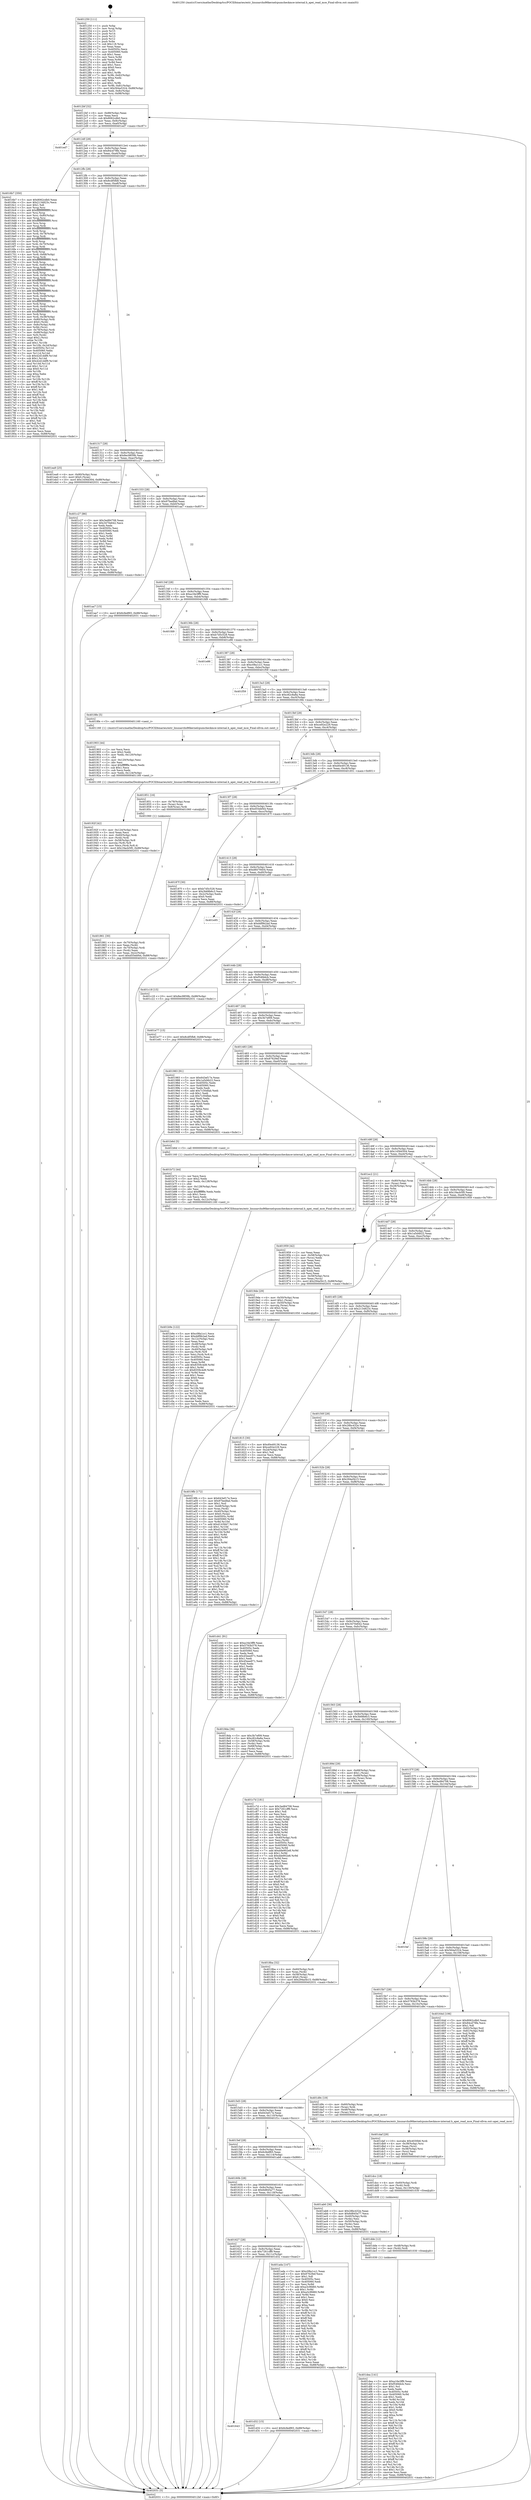 digraph "0x401250" {
  label = "0x401250 (/mnt/c/Users/mathe/Desktop/tcc/POCII/binaries/extr_linuxarchx86kernelcpumcheckmce-internal.h_apei_read_mce_Final-ollvm.out::main(0))"
  labelloc = "t"
  node[shape=record]

  Entry [label="",width=0.3,height=0.3,shape=circle,fillcolor=black,style=filled]
  "0x4012bf" [label="{
     0x4012bf [32]\l
     | [instrs]\l
     &nbsp;&nbsp;0x4012bf \<+6\>: mov -0x88(%rbp),%eax\l
     &nbsp;&nbsp;0x4012c5 \<+2\>: mov %eax,%ecx\l
     &nbsp;&nbsp;0x4012c7 \<+6\>: sub $0x8062cdb0,%ecx\l
     &nbsp;&nbsp;0x4012cd \<+6\>: mov %eax,-0x9c(%rbp)\l
     &nbsp;&nbsp;0x4012d3 \<+6\>: mov %ecx,-0xa0(%rbp)\l
     &nbsp;&nbsp;0x4012d9 \<+6\>: je 0000000000401ed7 \<main+0xc87\>\l
  }"]
  "0x401ed7" [label="{
     0x401ed7\l
  }", style=dashed]
  "0x4012df" [label="{
     0x4012df [28]\l
     | [instrs]\l
     &nbsp;&nbsp;0x4012df \<+5\>: jmp 00000000004012e4 \<main+0x94\>\l
     &nbsp;&nbsp;0x4012e4 \<+6\>: mov -0x9c(%rbp),%eax\l
     &nbsp;&nbsp;0x4012ea \<+5\>: sub $0x84cd79fe,%eax\l
     &nbsp;&nbsp;0x4012ef \<+6\>: mov %eax,-0xa4(%rbp)\l
     &nbsp;&nbsp;0x4012f5 \<+6\>: je 00000000004016b7 \<main+0x467\>\l
  }"]
  Exit [label="",width=0.3,height=0.3,shape=circle,fillcolor=black,style=filled,peripheries=2]
  "0x4016b7" [label="{
     0x4016b7 [350]\l
     | [instrs]\l
     &nbsp;&nbsp;0x4016b7 \<+5\>: mov $0x8062cdb0,%eax\l
     &nbsp;&nbsp;0x4016bc \<+5\>: mov $0x2134823c,%ecx\l
     &nbsp;&nbsp;0x4016c1 \<+2\>: mov $0x1,%dl\l
     &nbsp;&nbsp;0x4016c3 \<+3\>: mov %rsp,%rsi\l
     &nbsp;&nbsp;0x4016c6 \<+4\>: add $0xfffffffffffffff0,%rsi\l
     &nbsp;&nbsp;0x4016ca \<+3\>: mov %rsi,%rsp\l
     &nbsp;&nbsp;0x4016cd \<+4\>: mov %rsi,-0x80(%rbp)\l
     &nbsp;&nbsp;0x4016d1 \<+3\>: mov %rsp,%rsi\l
     &nbsp;&nbsp;0x4016d4 \<+4\>: add $0xfffffffffffffff0,%rsi\l
     &nbsp;&nbsp;0x4016d8 \<+3\>: mov %rsi,%rsp\l
     &nbsp;&nbsp;0x4016db \<+3\>: mov %rsp,%rdi\l
     &nbsp;&nbsp;0x4016de \<+4\>: add $0xfffffffffffffff0,%rdi\l
     &nbsp;&nbsp;0x4016e2 \<+3\>: mov %rdi,%rsp\l
     &nbsp;&nbsp;0x4016e5 \<+4\>: mov %rdi,-0x78(%rbp)\l
     &nbsp;&nbsp;0x4016e9 \<+3\>: mov %rsp,%rdi\l
     &nbsp;&nbsp;0x4016ec \<+4\>: add $0xfffffffffffffff0,%rdi\l
     &nbsp;&nbsp;0x4016f0 \<+3\>: mov %rdi,%rsp\l
     &nbsp;&nbsp;0x4016f3 \<+4\>: mov %rdi,-0x70(%rbp)\l
     &nbsp;&nbsp;0x4016f7 \<+3\>: mov %rsp,%rdi\l
     &nbsp;&nbsp;0x4016fa \<+4\>: add $0xfffffffffffffff0,%rdi\l
     &nbsp;&nbsp;0x4016fe \<+3\>: mov %rdi,%rsp\l
     &nbsp;&nbsp;0x401701 \<+4\>: mov %rdi,-0x68(%rbp)\l
     &nbsp;&nbsp;0x401705 \<+3\>: mov %rsp,%rdi\l
     &nbsp;&nbsp;0x401708 \<+4\>: add $0xfffffffffffffff0,%rdi\l
     &nbsp;&nbsp;0x40170c \<+3\>: mov %rdi,%rsp\l
     &nbsp;&nbsp;0x40170f \<+4\>: mov %rdi,-0x60(%rbp)\l
     &nbsp;&nbsp;0x401713 \<+3\>: mov %rsp,%rdi\l
     &nbsp;&nbsp;0x401716 \<+4\>: add $0xfffffffffffffff0,%rdi\l
     &nbsp;&nbsp;0x40171a \<+3\>: mov %rdi,%rsp\l
     &nbsp;&nbsp;0x40171d \<+4\>: mov %rdi,-0x58(%rbp)\l
     &nbsp;&nbsp;0x401721 \<+3\>: mov %rsp,%rdi\l
     &nbsp;&nbsp;0x401724 \<+4\>: add $0xfffffffffffffff0,%rdi\l
     &nbsp;&nbsp;0x401728 \<+3\>: mov %rdi,%rsp\l
     &nbsp;&nbsp;0x40172b \<+4\>: mov %rdi,-0x50(%rbp)\l
     &nbsp;&nbsp;0x40172f \<+3\>: mov %rsp,%rdi\l
     &nbsp;&nbsp;0x401732 \<+4\>: add $0xfffffffffffffff0,%rdi\l
     &nbsp;&nbsp;0x401736 \<+3\>: mov %rdi,%rsp\l
     &nbsp;&nbsp;0x401739 \<+4\>: mov %rdi,-0x48(%rbp)\l
     &nbsp;&nbsp;0x40173d \<+3\>: mov %rsp,%rdi\l
     &nbsp;&nbsp;0x401740 \<+4\>: add $0xfffffffffffffff0,%rdi\l
     &nbsp;&nbsp;0x401744 \<+3\>: mov %rdi,%rsp\l
     &nbsp;&nbsp;0x401747 \<+4\>: mov %rdi,-0x40(%rbp)\l
     &nbsp;&nbsp;0x40174b \<+3\>: mov %rsp,%rdi\l
     &nbsp;&nbsp;0x40174e \<+4\>: add $0xfffffffffffffff0,%rdi\l
     &nbsp;&nbsp;0x401752 \<+3\>: mov %rdi,%rsp\l
     &nbsp;&nbsp;0x401755 \<+4\>: mov %rdi,-0x38(%rbp)\l
     &nbsp;&nbsp;0x401759 \<+4\>: mov -0x80(%rbp),%rdi\l
     &nbsp;&nbsp;0x40175d \<+6\>: movl $0x0,(%rdi)\l
     &nbsp;&nbsp;0x401763 \<+7\>: mov -0x8c(%rbp),%r8d\l
     &nbsp;&nbsp;0x40176a \<+3\>: mov %r8d,(%rsi)\l
     &nbsp;&nbsp;0x40176d \<+4\>: mov -0x78(%rbp),%rdi\l
     &nbsp;&nbsp;0x401771 \<+7\>: mov -0x98(%rbp),%r9\l
     &nbsp;&nbsp;0x401778 \<+3\>: mov %r9,(%rdi)\l
     &nbsp;&nbsp;0x40177b \<+3\>: cmpl $0x2,(%rsi)\l
     &nbsp;&nbsp;0x40177e \<+4\>: setne %r10b\l
     &nbsp;&nbsp;0x401782 \<+4\>: and $0x1,%r10b\l
     &nbsp;&nbsp;0x401786 \<+4\>: mov %r10b,-0x2d(%rbp)\l
     &nbsp;&nbsp;0x40178a \<+8\>: mov 0x40505c,%r11d\l
     &nbsp;&nbsp;0x401792 \<+7\>: mov 0x405060,%ebx\l
     &nbsp;&nbsp;0x401799 \<+3\>: mov %r11d,%r14d\l
     &nbsp;&nbsp;0x40179c \<+7\>: sub $0x42d1ddf9,%r14d\l
     &nbsp;&nbsp;0x4017a3 \<+4\>: sub $0x1,%r14d\l
     &nbsp;&nbsp;0x4017a7 \<+7\>: add $0x42d1ddf9,%r14d\l
     &nbsp;&nbsp;0x4017ae \<+4\>: imul %r14d,%r11d\l
     &nbsp;&nbsp;0x4017b2 \<+4\>: and $0x1,%r11d\l
     &nbsp;&nbsp;0x4017b6 \<+4\>: cmp $0x0,%r11d\l
     &nbsp;&nbsp;0x4017ba \<+4\>: sete %r10b\l
     &nbsp;&nbsp;0x4017be \<+3\>: cmp $0xa,%ebx\l
     &nbsp;&nbsp;0x4017c1 \<+4\>: setl %r15b\l
     &nbsp;&nbsp;0x4017c5 \<+3\>: mov %r10b,%r12b\l
     &nbsp;&nbsp;0x4017c8 \<+4\>: xor $0xff,%r12b\l
     &nbsp;&nbsp;0x4017cc \<+3\>: mov %r15b,%r13b\l
     &nbsp;&nbsp;0x4017cf \<+4\>: xor $0xff,%r13b\l
     &nbsp;&nbsp;0x4017d3 \<+3\>: xor $0x1,%dl\l
     &nbsp;&nbsp;0x4017d6 \<+3\>: mov %r12b,%sil\l
     &nbsp;&nbsp;0x4017d9 \<+4\>: and $0xff,%sil\l
     &nbsp;&nbsp;0x4017dd \<+3\>: and %dl,%r10b\l
     &nbsp;&nbsp;0x4017e0 \<+3\>: mov %r13b,%dil\l
     &nbsp;&nbsp;0x4017e3 \<+4\>: and $0xff,%dil\l
     &nbsp;&nbsp;0x4017e7 \<+3\>: and %dl,%r15b\l
     &nbsp;&nbsp;0x4017ea \<+3\>: or %r10b,%sil\l
     &nbsp;&nbsp;0x4017ed \<+3\>: or %r15b,%dil\l
     &nbsp;&nbsp;0x4017f0 \<+3\>: xor %dil,%sil\l
     &nbsp;&nbsp;0x4017f3 \<+3\>: or %r13b,%r12b\l
     &nbsp;&nbsp;0x4017f6 \<+4\>: xor $0xff,%r12b\l
     &nbsp;&nbsp;0x4017fa \<+3\>: or $0x1,%dl\l
     &nbsp;&nbsp;0x4017fd \<+3\>: and %dl,%r12b\l
     &nbsp;&nbsp;0x401800 \<+3\>: or %r12b,%sil\l
     &nbsp;&nbsp;0x401803 \<+4\>: test $0x1,%sil\l
     &nbsp;&nbsp;0x401807 \<+3\>: cmovne %ecx,%eax\l
     &nbsp;&nbsp;0x40180a \<+6\>: mov %eax,-0x88(%rbp)\l
     &nbsp;&nbsp;0x401810 \<+5\>: jmp 0000000000402031 \<main+0xde1\>\l
  }"]
  "0x4012fb" [label="{
     0x4012fb [28]\l
     | [instrs]\l
     &nbsp;&nbsp;0x4012fb \<+5\>: jmp 0000000000401300 \<main+0xb0\>\l
     &nbsp;&nbsp;0x401300 \<+6\>: mov -0x9c(%rbp),%eax\l
     &nbsp;&nbsp;0x401306 \<+5\>: sub $0x8cdf5fb8,%eax\l
     &nbsp;&nbsp;0x40130b \<+6\>: mov %eax,-0xa8(%rbp)\l
     &nbsp;&nbsp;0x401311 \<+6\>: je 0000000000401ea9 \<main+0xc59\>\l
  }"]
  "0x401dea" [label="{
     0x401dea [141]\l
     | [instrs]\l
     &nbsp;&nbsp;0x401dea \<+5\>: mov $0xa16e3ff9,%eax\l
     &nbsp;&nbsp;0x401def \<+5\>: mov $0xf54fddcb,%esi\l
     &nbsp;&nbsp;0x401df4 \<+2\>: mov $0x1,%cl\l
     &nbsp;&nbsp;0x401df6 \<+2\>: xor %edx,%edx\l
     &nbsp;&nbsp;0x401df8 \<+8\>: mov 0x40505c,%r8d\l
     &nbsp;&nbsp;0x401e00 \<+8\>: mov 0x405060,%r9d\l
     &nbsp;&nbsp;0x401e08 \<+3\>: sub $0x1,%edx\l
     &nbsp;&nbsp;0x401e0b \<+3\>: mov %r8d,%r10d\l
     &nbsp;&nbsp;0x401e0e \<+3\>: add %edx,%r10d\l
     &nbsp;&nbsp;0x401e11 \<+4\>: imul %r10d,%r8d\l
     &nbsp;&nbsp;0x401e15 \<+4\>: and $0x1,%r8d\l
     &nbsp;&nbsp;0x401e19 \<+4\>: cmp $0x0,%r8d\l
     &nbsp;&nbsp;0x401e1d \<+4\>: sete %r11b\l
     &nbsp;&nbsp;0x401e21 \<+4\>: cmp $0xa,%r9d\l
     &nbsp;&nbsp;0x401e25 \<+3\>: setl %bl\l
     &nbsp;&nbsp;0x401e28 \<+3\>: mov %r11b,%r14b\l
     &nbsp;&nbsp;0x401e2b \<+4\>: xor $0xff,%r14b\l
     &nbsp;&nbsp;0x401e2f \<+3\>: mov %bl,%r15b\l
     &nbsp;&nbsp;0x401e32 \<+4\>: xor $0xff,%r15b\l
     &nbsp;&nbsp;0x401e36 \<+3\>: xor $0x1,%cl\l
     &nbsp;&nbsp;0x401e39 \<+3\>: mov %r14b,%r12b\l
     &nbsp;&nbsp;0x401e3c \<+4\>: and $0xff,%r12b\l
     &nbsp;&nbsp;0x401e40 \<+3\>: and %cl,%r11b\l
     &nbsp;&nbsp;0x401e43 \<+3\>: mov %r15b,%r13b\l
     &nbsp;&nbsp;0x401e46 \<+4\>: and $0xff,%r13b\l
     &nbsp;&nbsp;0x401e4a \<+2\>: and %cl,%bl\l
     &nbsp;&nbsp;0x401e4c \<+3\>: or %r11b,%r12b\l
     &nbsp;&nbsp;0x401e4f \<+3\>: or %bl,%r13b\l
     &nbsp;&nbsp;0x401e52 \<+3\>: xor %r13b,%r12b\l
     &nbsp;&nbsp;0x401e55 \<+3\>: or %r15b,%r14b\l
     &nbsp;&nbsp;0x401e58 \<+4\>: xor $0xff,%r14b\l
     &nbsp;&nbsp;0x401e5c \<+3\>: or $0x1,%cl\l
     &nbsp;&nbsp;0x401e5f \<+3\>: and %cl,%r14b\l
     &nbsp;&nbsp;0x401e62 \<+3\>: or %r14b,%r12b\l
     &nbsp;&nbsp;0x401e65 \<+4\>: test $0x1,%r12b\l
     &nbsp;&nbsp;0x401e69 \<+3\>: cmovne %esi,%eax\l
     &nbsp;&nbsp;0x401e6c \<+6\>: mov %eax,-0x88(%rbp)\l
     &nbsp;&nbsp;0x401e72 \<+5\>: jmp 0000000000402031 \<main+0xde1\>\l
  }"]
  "0x401ea9" [label="{
     0x401ea9 [25]\l
     | [instrs]\l
     &nbsp;&nbsp;0x401ea9 \<+4\>: mov -0x80(%rbp),%rax\l
     &nbsp;&nbsp;0x401ead \<+6\>: movl $0x0,(%rax)\l
     &nbsp;&nbsp;0x401eb3 \<+10\>: movl $0x1456d304,-0x88(%rbp)\l
     &nbsp;&nbsp;0x401ebd \<+5\>: jmp 0000000000402031 \<main+0xde1\>\l
  }"]
  "0x401317" [label="{
     0x401317 [28]\l
     | [instrs]\l
     &nbsp;&nbsp;0x401317 \<+5\>: jmp 000000000040131c \<main+0xcc\>\l
     &nbsp;&nbsp;0x40131c \<+6\>: mov -0x9c(%rbp),%eax\l
     &nbsp;&nbsp;0x401322 \<+5\>: sub $0x8ec9859b,%eax\l
     &nbsp;&nbsp;0x401327 \<+6\>: mov %eax,-0xac(%rbp)\l
     &nbsp;&nbsp;0x40132d \<+6\>: je 0000000000401c27 \<main+0x9d7\>\l
  }"]
  "0x401dde" [label="{
     0x401dde [12]\l
     | [instrs]\l
     &nbsp;&nbsp;0x401dde \<+4\>: mov -0x48(%rbp),%rdi\l
     &nbsp;&nbsp;0x401de2 \<+3\>: mov (%rdi),%rdi\l
     &nbsp;&nbsp;0x401de5 \<+5\>: call 0000000000401030 \<free@plt\>\l
     | [calls]\l
     &nbsp;&nbsp;0x401030 \{1\} (unknown)\l
  }"]
  "0x401c27" [label="{
     0x401c27 [86]\l
     | [instrs]\l
     &nbsp;&nbsp;0x401c27 \<+5\>: mov $0x3ed84708,%eax\l
     &nbsp;&nbsp;0x401c2c \<+5\>: mov $0x3470e642,%ecx\l
     &nbsp;&nbsp;0x401c31 \<+2\>: xor %edx,%edx\l
     &nbsp;&nbsp;0x401c33 \<+7\>: mov 0x40505c,%esi\l
     &nbsp;&nbsp;0x401c3a \<+7\>: mov 0x405060,%edi\l
     &nbsp;&nbsp;0x401c41 \<+3\>: sub $0x1,%edx\l
     &nbsp;&nbsp;0x401c44 \<+3\>: mov %esi,%r8d\l
     &nbsp;&nbsp;0x401c47 \<+3\>: add %edx,%r8d\l
     &nbsp;&nbsp;0x401c4a \<+4\>: imul %r8d,%esi\l
     &nbsp;&nbsp;0x401c4e \<+3\>: and $0x1,%esi\l
     &nbsp;&nbsp;0x401c51 \<+3\>: cmp $0x0,%esi\l
     &nbsp;&nbsp;0x401c54 \<+4\>: sete %r9b\l
     &nbsp;&nbsp;0x401c58 \<+3\>: cmp $0xa,%edi\l
     &nbsp;&nbsp;0x401c5b \<+4\>: setl %r10b\l
     &nbsp;&nbsp;0x401c5f \<+3\>: mov %r9b,%r11b\l
     &nbsp;&nbsp;0x401c62 \<+3\>: and %r10b,%r11b\l
     &nbsp;&nbsp;0x401c65 \<+3\>: xor %r10b,%r9b\l
     &nbsp;&nbsp;0x401c68 \<+3\>: or %r9b,%r11b\l
     &nbsp;&nbsp;0x401c6b \<+4\>: test $0x1,%r11b\l
     &nbsp;&nbsp;0x401c6f \<+3\>: cmovne %ecx,%eax\l
     &nbsp;&nbsp;0x401c72 \<+6\>: mov %eax,-0x88(%rbp)\l
     &nbsp;&nbsp;0x401c78 \<+5\>: jmp 0000000000402031 \<main+0xde1\>\l
  }"]
  "0x401333" [label="{
     0x401333 [28]\l
     | [instrs]\l
     &nbsp;&nbsp;0x401333 \<+5\>: jmp 0000000000401338 \<main+0xe8\>\l
     &nbsp;&nbsp;0x401338 \<+6\>: mov -0x9c(%rbp),%eax\l
     &nbsp;&nbsp;0x40133e \<+5\>: sub $0x97bedfad,%eax\l
     &nbsp;&nbsp;0x401343 \<+6\>: mov %eax,-0xb0(%rbp)\l
     &nbsp;&nbsp;0x401349 \<+6\>: je 0000000000401aa7 \<main+0x857\>\l
  }"]
  "0x401dcc" [label="{
     0x401dcc [18]\l
     | [instrs]\l
     &nbsp;&nbsp;0x401dcc \<+4\>: mov -0x60(%rbp),%rdi\l
     &nbsp;&nbsp;0x401dd0 \<+3\>: mov (%rdi),%rdi\l
     &nbsp;&nbsp;0x401dd3 \<+6\>: mov %eax,-0x130(%rbp)\l
     &nbsp;&nbsp;0x401dd9 \<+5\>: call 0000000000401030 \<free@plt\>\l
     | [calls]\l
     &nbsp;&nbsp;0x401030 \{1\} (unknown)\l
  }"]
  "0x401aa7" [label="{
     0x401aa7 [15]\l
     | [instrs]\l
     &nbsp;&nbsp;0x401aa7 \<+10\>: movl $0x6cfedf65,-0x88(%rbp)\l
     &nbsp;&nbsp;0x401ab1 \<+5\>: jmp 0000000000402031 \<main+0xde1\>\l
  }"]
  "0x40134f" [label="{
     0x40134f [28]\l
     | [instrs]\l
     &nbsp;&nbsp;0x40134f \<+5\>: jmp 0000000000401354 \<main+0x104\>\l
     &nbsp;&nbsp;0x401354 \<+6\>: mov -0x9c(%rbp),%eax\l
     &nbsp;&nbsp;0x40135a \<+5\>: sub $0xa16e3ff9,%eax\l
     &nbsp;&nbsp;0x40135f \<+6\>: mov %eax,-0xb4(%rbp)\l
     &nbsp;&nbsp;0x401365 \<+6\>: je 0000000000401fd9 \<main+0xd89\>\l
  }"]
  "0x401daf" [label="{
     0x401daf [29]\l
     | [instrs]\l
     &nbsp;&nbsp;0x401daf \<+10\>: movabs $0x4030b6,%rdi\l
     &nbsp;&nbsp;0x401db9 \<+4\>: mov -0x38(%rbp),%rsi\l
     &nbsp;&nbsp;0x401dbd \<+2\>: mov %eax,(%rsi)\l
     &nbsp;&nbsp;0x401dbf \<+4\>: mov -0x38(%rbp),%rsi\l
     &nbsp;&nbsp;0x401dc3 \<+2\>: mov (%rsi),%esi\l
     &nbsp;&nbsp;0x401dc5 \<+2\>: mov $0x0,%al\l
     &nbsp;&nbsp;0x401dc7 \<+5\>: call 0000000000401040 \<printf@plt\>\l
     | [calls]\l
     &nbsp;&nbsp;0x401040 \{1\} (unknown)\l
  }"]
  "0x401fd9" [label="{
     0x401fd9\l
  }", style=dashed]
  "0x40136b" [label="{
     0x40136b [28]\l
     | [instrs]\l
     &nbsp;&nbsp;0x40136b \<+5\>: jmp 0000000000401370 \<main+0x120\>\l
     &nbsp;&nbsp;0x401370 \<+6\>: mov -0x9c(%rbp),%eax\l
     &nbsp;&nbsp;0x401376 \<+5\>: sub $0xb7d5c528,%eax\l
     &nbsp;&nbsp;0x40137b \<+6\>: mov %eax,-0xb8(%rbp)\l
     &nbsp;&nbsp;0x401381 \<+6\>: je 0000000000401e86 \<main+0xc36\>\l
  }"]
  "0x401643" [label="{
     0x401643\l
  }", style=dashed]
  "0x401e86" [label="{
     0x401e86\l
  }", style=dashed]
  "0x401387" [label="{
     0x401387 [28]\l
     | [instrs]\l
     &nbsp;&nbsp;0x401387 \<+5\>: jmp 000000000040138c \<main+0x13c\>\l
     &nbsp;&nbsp;0x40138c \<+6\>: mov -0x9c(%rbp),%eax\l
     &nbsp;&nbsp;0x401392 \<+5\>: sub $0xc08a1cc1,%eax\l
     &nbsp;&nbsp;0x401397 \<+6\>: mov %eax,-0xbc(%rbp)\l
     &nbsp;&nbsp;0x40139d \<+6\>: je 0000000000401f59 \<main+0xd09\>\l
  }"]
  "0x401d32" [label="{
     0x401d32 [15]\l
     | [instrs]\l
     &nbsp;&nbsp;0x401d32 \<+10\>: movl $0x6cfedf65,-0x88(%rbp)\l
     &nbsp;&nbsp;0x401d3c \<+5\>: jmp 0000000000402031 \<main+0xde1\>\l
  }"]
  "0x401f59" [label="{
     0x401f59\l
  }", style=dashed]
  "0x4013a3" [label="{
     0x4013a3 [28]\l
     | [instrs]\l
     &nbsp;&nbsp;0x4013a3 \<+5\>: jmp 00000000004013a8 \<main+0x158\>\l
     &nbsp;&nbsp;0x4013a8 \<+6\>: mov -0x9c(%rbp),%eax\l
     &nbsp;&nbsp;0x4013ae \<+5\>: sub $0xc82c8a8a,%eax\l
     &nbsp;&nbsp;0x4013b3 \<+6\>: mov %eax,-0xc0(%rbp)\l
     &nbsp;&nbsp;0x4013b9 \<+6\>: je 00000000004018fe \<main+0x6ae\>\l
  }"]
  "0x401b9e" [label="{
     0x401b9e [122]\l
     | [instrs]\l
     &nbsp;&nbsp;0x401b9e \<+5\>: mov $0xc08a1cc1,%ecx\l
     &nbsp;&nbsp;0x401ba3 \<+5\>: mov $0xddf9b2ad,%edx\l
     &nbsp;&nbsp;0x401ba8 \<+6\>: mov -0x12c(%rbp),%esi\l
     &nbsp;&nbsp;0x401bae \<+3\>: imul %eax,%esi\l
     &nbsp;&nbsp;0x401bb1 \<+4\>: mov -0x48(%rbp),%rdi\l
     &nbsp;&nbsp;0x401bb5 \<+3\>: mov (%rdi),%rdi\l
     &nbsp;&nbsp;0x401bb8 \<+4\>: mov -0x40(%rbp),%r8\l
     &nbsp;&nbsp;0x401bbc \<+3\>: movslq (%r8),%r8\l
     &nbsp;&nbsp;0x401bbf \<+4\>: mov %esi,(%rdi,%r8,4)\l
     &nbsp;&nbsp;0x401bc3 \<+7\>: mov 0x40505c,%eax\l
     &nbsp;&nbsp;0x401bca \<+7\>: mov 0x405060,%esi\l
     &nbsp;&nbsp;0x401bd1 \<+3\>: mov %eax,%r9d\l
     &nbsp;&nbsp;0x401bd4 \<+7\>: add $0x8359c4d9,%r9d\l
     &nbsp;&nbsp;0x401bdb \<+4\>: sub $0x1,%r9d\l
     &nbsp;&nbsp;0x401bdf \<+7\>: sub $0x8359c4d9,%r9d\l
     &nbsp;&nbsp;0x401be6 \<+4\>: imul %r9d,%eax\l
     &nbsp;&nbsp;0x401bea \<+3\>: and $0x1,%eax\l
     &nbsp;&nbsp;0x401bed \<+3\>: cmp $0x0,%eax\l
     &nbsp;&nbsp;0x401bf0 \<+4\>: sete %r10b\l
     &nbsp;&nbsp;0x401bf4 \<+3\>: cmp $0xa,%esi\l
     &nbsp;&nbsp;0x401bf7 \<+4\>: setl %r11b\l
     &nbsp;&nbsp;0x401bfb \<+3\>: mov %r10b,%bl\l
     &nbsp;&nbsp;0x401bfe \<+3\>: and %r11b,%bl\l
     &nbsp;&nbsp;0x401c01 \<+3\>: xor %r11b,%r10b\l
     &nbsp;&nbsp;0x401c04 \<+3\>: or %r10b,%bl\l
     &nbsp;&nbsp;0x401c07 \<+3\>: test $0x1,%bl\l
     &nbsp;&nbsp;0x401c0a \<+3\>: cmovne %edx,%ecx\l
     &nbsp;&nbsp;0x401c0d \<+6\>: mov %ecx,-0x88(%rbp)\l
     &nbsp;&nbsp;0x401c13 \<+5\>: jmp 0000000000402031 \<main+0xde1\>\l
  }"]
  "0x4018fe" [label="{
     0x4018fe [5]\l
     | [instrs]\l
     &nbsp;&nbsp;0x4018fe \<+5\>: call 0000000000401160 \<next_i\>\l
     | [calls]\l
     &nbsp;&nbsp;0x401160 \{1\} (/mnt/c/Users/mathe/Desktop/tcc/POCII/binaries/extr_linuxarchx86kernelcpumcheckmce-internal.h_apei_read_mce_Final-ollvm.out::next_i)\l
  }"]
  "0x4013bf" [label="{
     0x4013bf [28]\l
     | [instrs]\l
     &nbsp;&nbsp;0x4013bf \<+5\>: jmp 00000000004013c4 \<main+0x174\>\l
     &nbsp;&nbsp;0x4013c4 \<+6\>: mov -0x9c(%rbp),%eax\l
     &nbsp;&nbsp;0x4013ca \<+5\>: sub $0xce92e229,%eax\l
     &nbsp;&nbsp;0x4013cf \<+6\>: mov %eax,-0xc4(%rbp)\l
     &nbsp;&nbsp;0x4013d5 \<+6\>: je 0000000000401833 \<main+0x5e3\>\l
  }"]
  "0x401b72" [label="{
     0x401b72 [44]\l
     | [instrs]\l
     &nbsp;&nbsp;0x401b72 \<+2\>: xor %ecx,%ecx\l
     &nbsp;&nbsp;0x401b74 \<+5\>: mov $0x2,%edx\l
     &nbsp;&nbsp;0x401b79 \<+6\>: mov %edx,-0x128(%rbp)\l
     &nbsp;&nbsp;0x401b7f \<+1\>: cltd\l
     &nbsp;&nbsp;0x401b80 \<+6\>: mov -0x128(%rbp),%esi\l
     &nbsp;&nbsp;0x401b86 \<+2\>: idiv %esi\l
     &nbsp;&nbsp;0x401b88 \<+6\>: imul $0xfffffffe,%edx,%edx\l
     &nbsp;&nbsp;0x401b8e \<+3\>: sub $0x1,%ecx\l
     &nbsp;&nbsp;0x401b91 \<+2\>: sub %ecx,%edx\l
     &nbsp;&nbsp;0x401b93 \<+6\>: mov %edx,-0x12c(%rbp)\l
     &nbsp;&nbsp;0x401b99 \<+5\>: call 0000000000401160 \<next_i\>\l
     | [calls]\l
     &nbsp;&nbsp;0x401160 \{1\} (/mnt/c/Users/mathe/Desktop/tcc/POCII/binaries/extr_linuxarchx86kernelcpumcheckmce-internal.h_apei_read_mce_Final-ollvm.out::next_i)\l
  }"]
  "0x401833" [label="{
     0x401833\l
  }", style=dashed]
  "0x4013db" [label="{
     0x4013db [28]\l
     | [instrs]\l
     &nbsp;&nbsp;0x4013db \<+5\>: jmp 00000000004013e0 \<main+0x190\>\l
     &nbsp;&nbsp;0x4013e0 \<+6\>: mov -0x9c(%rbp),%eax\l
     &nbsp;&nbsp;0x4013e6 \<+5\>: sub $0xd0e49136,%eax\l
     &nbsp;&nbsp;0x4013eb \<+6\>: mov %eax,-0xc8(%rbp)\l
     &nbsp;&nbsp;0x4013f1 \<+6\>: je 0000000000401851 \<main+0x601\>\l
  }"]
  "0x401627" [label="{
     0x401627 [28]\l
     | [instrs]\l
     &nbsp;&nbsp;0x401627 \<+5\>: jmp 000000000040162c \<main+0x3dc\>\l
     &nbsp;&nbsp;0x40162c \<+6\>: mov -0x9c(%rbp),%eax\l
     &nbsp;&nbsp;0x401632 \<+5\>: sub $0x7261cff9,%eax\l
     &nbsp;&nbsp;0x401637 \<+6\>: mov %eax,-0x11c(%rbp)\l
     &nbsp;&nbsp;0x40163d \<+6\>: je 0000000000401d32 \<main+0xae2\>\l
  }"]
  "0x401851" [label="{
     0x401851 [16]\l
     | [instrs]\l
     &nbsp;&nbsp;0x401851 \<+4\>: mov -0x78(%rbp),%rax\l
     &nbsp;&nbsp;0x401855 \<+3\>: mov (%rax),%rax\l
     &nbsp;&nbsp;0x401858 \<+4\>: mov 0x8(%rax),%rdi\l
     &nbsp;&nbsp;0x40185c \<+5\>: call 0000000000401060 \<atoi@plt\>\l
     | [calls]\l
     &nbsp;&nbsp;0x401060 \{1\} (unknown)\l
  }"]
  "0x4013f7" [label="{
     0x4013f7 [28]\l
     | [instrs]\l
     &nbsp;&nbsp;0x4013f7 \<+5\>: jmp 00000000004013fc \<main+0x1ac\>\l
     &nbsp;&nbsp;0x4013fc \<+6\>: mov -0x9c(%rbp),%eax\l
     &nbsp;&nbsp;0x401402 \<+5\>: sub $0xd55ebf44,%eax\l
     &nbsp;&nbsp;0x401407 \<+6\>: mov %eax,-0xcc(%rbp)\l
     &nbsp;&nbsp;0x40140d \<+6\>: je 000000000040187f \<main+0x62f\>\l
  }"]
  "0x401ada" [label="{
     0x401ada [147]\l
     | [instrs]\l
     &nbsp;&nbsp;0x401ada \<+5\>: mov $0xc08a1cc1,%eax\l
     &nbsp;&nbsp;0x401adf \<+5\>: mov $0x87629ef,%ecx\l
     &nbsp;&nbsp;0x401ae4 \<+2\>: mov $0x1,%dl\l
     &nbsp;&nbsp;0x401ae6 \<+7\>: mov 0x40505c,%esi\l
     &nbsp;&nbsp;0x401aed \<+7\>: mov 0x405060,%edi\l
     &nbsp;&nbsp;0x401af4 \<+3\>: mov %esi,%r8d\l
     &nbsp;&nbsp;0x401af7 \<+7\>: add $0xa3c9fd60,%r8d\l
     &nbsp;&nbsp;0x401afe \<+4\>: sub $0x1,%r8d\l
     &nbsp;&nbsp;0x401b02 \<+7\>: sub $0xa3c9fd60,%r8d\l
     &nbsp;&nbsp;0x401b09 \<+4\>: imul %r8d,%esi\l
     &nbsp;&nbsp;0x401b0d \<+3\>: and $0x1,%esi\l
     &nbsp;&nbsp;0x401b10 \<+3\>: cmp $0x0,%esi\l
     &nbsp;&nbsp;0x401b13 \<+4\>: sete %r9b\l
     &nbsp;&nbsp;0x401b17 \<+3\>: cmp $0xa,%edi\l
     &nbsp;&nbsp;0x401b1a \<+4\>: setl %r10b\l
     &nbsp;&nbsp;0x401b1e \<+3\>: mov %r9b,%r11b\l
     &nbsp;&nbsp;0x401b21 \<+4\>: xor $0xff,%r11b\l
     &nbsp;&nbsp;0x401b25 \<+3\>: mov %r10b,%bl\l
     &nbsp;&nbsp;0x401b28 \<+3\>: xor $0xff,%bl\l
     &nbsp;&nbsp;0x401b2b \<+3\>: xor $0x0,%dl\l
     &nbsp;&nbsp;0x401b2e \<+3\>: mov %r11b,%r14b\l
     &nbsp;&nbsp;0x401b31 \<+4\>: and $0x0,%r14b\l
     &nbsp;&nbsp;0x401b35 \<+3\>: and %dl,%r9b\l
     &nbsp;&nbsp;0x401b38 \<+3\>: mov %bl,%r15b\l
     &nbsp;&nbsp;0x401b3b \<+4\>: and $0x0,%r15b\l
     &nbsp;&nbsp;0x401b3f \<+3\>: and %dl,%r10b\l
     &nbsp;&nbsp;0x401b42 \<+3\>: or %r9b,%r14b\l
     &nbsp;&nbsp;0x401b45 \<+3\>: or %r10b,%r15b\l
     &nbsp;&nbsp;0x401b48 \<+3\>: xor %r15b,%r14b\l
     &nbsp;&nbsp;0x401b4b \<+3\>: or %bl,%r11b\l
     &nbsp;&nbsp;0x401b4e \<+4\>: xor $0xff,%r11b\l
     &nbsp;&nbsp;0x401b52 \<+3\>: or $0x0,%dl\l
     &nbsp;&nbsp;0x401b55 \<+3\>: and %dl,%r11b\l
     &nbsp;&nbsp;0x401b58 \<+3\>: or %r11b,%r14b\l
     &nbsp;&nbsp;0x401b5b \<+4\>: test $0x1,%r14b\l
     &nbsp;&nbsp;0x401b5f \<+3\>: cmovne %ecx,%eax\l
     &nbsp;&nbsp;0x401b62 \<+6\>: mov %eax,-0x88(%rbp)\l
     &nbsp;&nbsp;0x401b68 \<+5\>: jmp 0000000000402031 \<main+0xde1\>\l
  }"]
  "0x40187f" [label="{
     0x40187f [30]\l
     | [instrs]\l
     &nbsp;&nbsp;0x40187f \<+5\>: mov $0xb7d5c528,%eax\l
     &nbsp;&nbsp;0x401884 \<+5\>: mov $0x3b68b6c3,%ecx\l
     &nbsp;&nbsp;0x401889 \<+3\>: mov -0x2c(%rbp),%edx\l
     &nbsp;&nbsp;0x40188c \<+3\>: cmp $0x0,%edx\l
     &nbsp;&nbsp;0x40188f \<+3\>: cmove %ecx,%eax\l
     &nbsp;&nbsp;0x401892 \<+6\>: mov %eax,-0x88(%rbp)\l
     &nbsp;&nbsp;0x401898 \<+5\>: jmp 0000000000402031 \<main+0xde1\>\l
  }"]
  "0x401413" [label="{
     0x401413 [28]\l
     | [instrs]\l
     &nbsp;&nbsp;0x401413 \<+5\>: jmp 0000000000401418 \<main+0x1c8\>\l
     &nbsp;&nbsp;0x401418 \<+6\>: mov -0x9c(%rbp),%eax\l
     &nbsp;&nbsp;0x40141e \<+5\>: sub $0xd8479404,%eax\l
     &nbsp;&nbsp;0x401423 \<+6\>: mov %eax,-0xd0(%rbp)\l
     &nbsp;&nbsp;0x401429 \<+6\>: je 0000000000401e95 \<main+0xc45\>\l
  }"]
  "0x40160b" [label="{
     0x40160b [28]\l
     | [instrs]\l
     &nbsp;&nbsp;0x40160b \<+5\>: jmp 0000000000401610 \<main+0x3c0\>\l
     &nbsp;&nbsp;0x401610 \<+6\>: mov -0x9c(%rbp),%eax\l
     &nbsp;&nbsp;0x401616 \<+5\>: sub $0x6d845a77,%eax\l
     &nbsp;&nbsp;0x40161b \<+6\>: mov %eax,-0x118(%rbp)\l
     &nbsp;&nbsp;0x401621 \<+6\>: je 0000000000401ada \<main+0x88a\>\l
  }"]
  "0x401e95" [label="{
     0x401e95\l
  }", style=dashed]
  "0x40142f" [label="{
     0x40142f [28]\l
     | [instrs]\l
     &nbsp;&nbsp;0x40142f \<+5\>: jmp 0000000000401434 \<main+0x1e4\>\l
     &nbsp;&nbsp;0x401434 \<+6\>: mov -0x9c(%rbp),%eax\l
     &nbsp;&nbsp;0x40143a \<+5\>: sub $0xddf9b2ad,%eax\l
     &nbsp;&nbsp;0x40143f \<+6\>: mov %eax,-0xd4(%rbp)\l
     &nbsp;&nbsp;0x401445 \<+6\>: je 0000000000401c18 \<main+0x9c8\>\l
  }"]
  "0x401ab6" [label="{
     0x401ab6 [36]\l
     | [instrs]\l
     &nbsp;&nbsp;0x401ab6 \<+5\>: mov $0x28bc432e,%eax\l
     &nbsp;&nbsp;0x401abb \<+5\>: mov $0x6d845a77,%ecx\l
     &nbsp;&nbsp;0x401ac0 \<+4\>: mov -0x40(%rbp),%rdx\l
     &nbsp;&nbsp;0x401ac4 \<+2\>: mov (%rdx),%esi\l
     &nbsp;&nbsp;0x401ac6 \<+4\>: mov -0x50(%rbp),%rdx\l
     &nbsp;&nbsp;0x401aca \<+2\>: cmp (%rdx),%esi\l
     &nbsp;&nbsp;0x401acc \<+3\>: cmovl %ecx,%eax\l
     &nbsp;&nbsp;0x401acf \<+6\>: mov %eax,-0x88(%rbp)\l
     &nbsp;&nbsp;0x401ad5 \<+5\>: jmp 0000000000402031 \<main+0xde1\>\l
  }"]
  "0x401c18" [label="{
     0x401c18 [15]\l
     | [instrs]\l
     &nbsp;&nbsp;0x401c18 \<+10\>: movl $0x8ec9859b,-0x88(%rbp)\l
     &nbsp;&nbsp;0x401c22 \<+5\>: jmp 0000000000402031 \<main+0xde1\>\l
  }"]
  "0x40144b" [label="{
     0x40144b [28]\l
     | [instrs]\l
     &nbsp;&nbsp;0x40144b \<+5\>: jmp 0000000000401450 \<main+0x200\>\l
     &nbsp;&nbsp;0x401450 \<+6\>: mov -0x9c(%rbp),%eax\l
     &nbsp;&nbsp;0x401456 \<+5\>: sub $0xf54fddcb,%eax\l
     &nbsp;&nbsp;0x40145b \<+6\>: mov %eax,-0xd8(%rbp)\l
     &nbsp;&nbsp;0x401461 \<+6\>: je 0000000000401e77 \<main+0xc27\>\l
  }"]
  "0x4015ef" [label="{
     0x4015ef [28]\l
     | [instrs]\l
     &nbsp;&nbsp;0x4015ef \<+5\>: jmp 00000000004015f4 \<main+0x3a4\>\l
     &nbsp;&nbsp;0x4015f4 \<+6\>: mov -0x9c(%rbp),%eax\l
     &nbsp;&nbsp;0x4015fa \<+5\>: sub $0x6cfedf65,%eax\l
     &nbsp;&nbsp;0x4015ff \<+6\>: mov %eax,-0x114(%rbp)\l
     &nbsp;&nbsp;0x401605 \<+6\>: je 0000000000401ab6 \<main+0x866\>\l
  }"]
  "0x401e77" [label="{
     0x401e77 [15]\l
     | [instrs]\l
     &nbsp;&nbsp;0x401e77 \<+10\>: movl $0x8cdf5fb8,-0x88(%rbp)\l
     &nbsp;&nbsp;0x401e81 \<+5\>: jmp 0000000000402031 \<main+0xde1\>\l
  }"]
  "0x401467" [label="{
     0x401467 [28]\l
     | [instrs]\l
     &nbsp;&nbsp;0x401467 \<+5\>: jmp 000000000040146c \<main+0x21c\>\l
     &nbsp;&nbsp;0x40146c \<+6\>: mov -0x9c(%rbp),%eax\l
     &nbsp;&nbsp;0x401472 \<+5\>: sub $0x3b7ef09,%eax\l
     &nbsp;&nbsp;0x401477 \<+6\>: mov %eax,-0xdc(%rbp)\l
     &nbsp;&nbsp;0x40147d \<+6\>: je 0000000000401983 \<main+0x733\>\l
  }"]
  "0x401f1c" [label="{
     0x401f1c\l
  }", style=dashed]
  "0x401983" [label="{
     0x401983 [91]\l
     | [instrs]\l
     &nbsp;&nbsp;0x401983 \<+5\>: mov $0x643ef17e,%eax\l
     &nbsp;&nbsp;0x401988 \<+5\>: mov $0x1a5d4b22,%ecx\l
     &nbsp;&nbsp;0x40198d \<+7\>: mov 0x40505c,%edx\l
     &nbsp;&nbsp;0x401994 \<+7\>: mov 0x405060,%esi\l
     &nbsp;&nbsp;0x40199b \<+2\>: mov %edx,%edi\l
     &nbsp;&nbsp;0x40199d \<+6\>: add $0x7c30dfab,%edi\l
     &nbsp;&nbsp;0x4019a3 \<+3\>: sub $0x1,%edi\l
     &nbsp;&nbsp;0x4019a6 \<+6\>: sub $0x7c30dfab,%edi\l
     &nbsp;&nbsp;0x4019ac \<+3\>: imul %edi,%edx\l
     &nbsp;&nbsp;0x4019af \<+3\>: and $0x1,%edx\l
     &nbsp;&nbsp;0x4019b2 \<+3\>: cmp $0x0,%edx\l
     &nbsp;&nbsp;0x4019b5 \<+4\>: sete %r8b\l
     &nbsp;&nbsp;0x4019b9 \<+3\>: cmp $0xa,%esi\l
     &nbsp;&nbsp;0x4019bc \<+4\>: setl %r9b\l
     &nbsp;&nbsp;0x4019c0 \<+3\>: mov %r8b,%r10b\l
     &nbsp;&nbsp;0x4019c3 \<+3\>: and %r9b,%r10b\l
     &nbsp;&nbsp;0x4019c6 \<+3\>: xor %r9b,%r8b\l
     &nbsp;&nbsp;0x4019c9 \<+3\>: or %r8b,%r10b\l
     &nbsp;&nbsp;0x4019cc \<+4\>: test $0x1,%r10b\l
     &nbsp;&nbsp;0x4019d0 \<+3\>: cmovne %ecx,%eax\l
     &nbsp;&nbsp;0x4019d3 \<+6\>: mov %eax,-0x88(%rbp)\l
     &nbsp;&nbsp;0x4019d9 \<+5\>: jmp 0000000000402031 \<main+0xde1\>\l
  }"]
  "0x401483" [label="{
     0x401483 [28]\l
     | [instrs]\l
     &nbsp;&nbsp;0x401483 \<+5\>: jmp 0000000000401488 \<main+0x238\>\l
     &nbsp;&nbsp;0x401488 \<+6\>: mov -0x9c(%rbp),%eax\l
     &nbsp;&nbsp;0x40148e \<+5\>: sub $0x87629ef,%eax\l
     &nbsp;&nbsp;0x401493 \<+6\>: mov %eax,-0xe0(%rbp)\l
     &nbsp;&nbsp;0x401499 \<+6\>: je 0000000000401b6d \<main+0x91d\>\l
  }"]
  "0x4015d3" [label="{
     0x4015d3 [28]\l
     | [instrs]\l
     &nbsp;&nbsp;0x4015d3 \<+5\>: jmp 00000000004015d8 \<main+0x388\>\l
     &nbsp;&nbsp;0x4015d8 \<+6\>: mov -0x9c(%rbp),%eax\l
     &nbsp;&nbsp;0x4015de \<+5\>: sub $0x643ef17e,%eax\l
     &nbsp;&nbsp;0x4015e3 \<+6\>: mov %eax,-0x110(%rbp)\l
     &nbsp;&nbsp;0x4015e9 \<+6\>: je 0000000000401f1c \<main+0xccc\>\l
  }"]
  "0x401b6d" [label="{
     0x401b6d [5]\l
     | [instrs]\l
     &nbsp;&nbsp;0x401b6d \<+5\>: call 0000000000401160 \<next_i\>\l
     | [calls]\l
     &nbsp;&nbsp;0x401160 \{1\} (/mnt/c/Users/mathe/Desktop/tcc/POCII/binaries/extr_linuxarchx86kernelcpumcheckmce-internal.h_apei_read_mce_Final-ollvm.out::next_i)\l
  }"]
  "0x40149f" [label="{
     0x40149f [28]\l
     | [instrs]\l
     &nbsp;&nbsp;0x40149f \<+5\>: jmp 00000000004014a4 \<main+0x254\>\l
     &nbsp;&nbsp;0x4014a4 \<+6\>: mov -0x9c(%rbp),%eax\l
     &nbsp;&nbsp;0x4014aa \<+5\>: sub $0x1456d304,%eax\l
     &nbsp;&nbsp;0x4014af \<+6\>: mov %eax,-0xe4(%rbp)\l
     &nbsp;&nbsp;0x4014b5 \<+6\>: je 0000000000401ec2 \<main+0xc72\>\l
  }"]
  "0x401d9c" [label="{
     0x401d9c [19]\l
     | [instrs]\l
     &nbsp;&nbsp;0x401d9c \<+4\>: mov -0x60(%rbp),%rax\l
     &nbsp;&nbsp;0x401da0 \<+3\>: mov (%rax),%rdi\l
     &nbsp;&nbsp;0x401da3 \<+4\>: mov -0x48(%rbp),%rax\l
     &nbsp;&nbsp;0x401da7 \<+3\>: mov (%rax),%rsi\l
     &nbsp;&nbsp;0x401daa \<+5\>: call 0000000000401240 \<apei_read_mce\>\l
     | [calls]\l
     &nbsp;&nbsp;0x401240 \{1\} (/mnt/c/Users/mathe/Desktop/tcc/POCII/binaries/extr_linuxarchx86kernelcpumcheckmce-internal.h_apei_read_mce_Final-ollvm.out::apei_read_mce)\l
  }"]
  "0x401ec2" [label="{
     0x401ec2 [21]\l
     | [instrs]\l
     &nbsp;&nbsp;0x401ec2 \<+4\>: mov -0x80(%rbp),%rax\l
     &nbsp;&nbsp;0x401ec6 \<+2\>: mov (%rax),%eax\l
     &nbsp;&nbsp;0x401ec8 \<+4\>: lea -0x28(%rbp),%rsp\l
     &nbsp;&nbsp;0x401ecc \<+1\>: pop %rbx\l
     &nbsp;&nbsp;0x401ecd \<+2\>: pop %r12\l
     &nbsp;&nbsp;0x401ecf \<+2\>: pop %r13\l
     &nbsp;&nbsp;0x401ed1 \<+2\>: pop %r14\l
     &nbsp;&nbsp;0x401ed3 \<+2\>: pop %r15\l
     &nbsp;&nbsp;0x401ed5 \<+1\>: pop %rbp\l
     &nbsp;&nbsp;0x401ed6 \<+1\>: ret\l
  }"]
  "0x4014bb" [label="{
     0x4014bb [28]\l
     | [instrs]\l
     &nbsp;&nbsp;0x4014bb \<+5\>: jmp 00000000004014c0 \<main+0x270\>\l
     &nbsp;&nbsp;0x4014c0 \<+6\>: mov -0x9c(%rbp),%eax\l
     &nbsp;&nbsp;0x4014c6 \<+5\>: sub $0x19acb5f0,%eax\l
     &nbsp;&nbsp;0x4014cb \<+6\>: mov %eax,-0xe8(%rbp)\l
     &nbsp;&nbsp;0x4014d1 \<+6\>: je 0000000000401959 \<main+0x709\>\l
  }"]
  "0x4019fb" [label="{
     0x4019fb [172]\l
     | [instrs]\l
     &nbsp;&nbsp;0x4019fb \<+5\>: mov $0x643ef17e,%ecx\l
     &nbsp;&nbsp;0x401a00 \<+5\>: mov $0x97bedfad,%edx\l
     &nbsp;&nbsp;0x401a05 \<+3\>: mov $0x1,%sil\l
     &nbsp;&nbsp;0x401a08 \<+4\>: mov -0x48(%rbp),%rdi\l
     &nbsp;&nbsp;0x401a0c \<+3\>: mov %rax,(%rdi)\l
     &nbsp;&nbsp;0x401a0f \<+4\>: mov -0x40(%rbp),%rax\l
     &nbsp;&nbsp;0x401a13 \<+6\>: movl $0x0,(%rax)\l
     &nbsp;&nbsp;0x401a19 \<+8\>: mov 0x40505c,%r8d\l
     &nbsp;&nbsp;0x401a21 \<+8\>: mov 0x405060,%r9d\l
     &nbsp;&nbsp;0x401a29 \<+3\>: mov %r8d,%r10d\l
     &nbsp;&nbsp;0x401a2c \<+7\>: add $0xd143bb7,%r10d\l
     &nbsp;&nbsp;0x401a33 \<+4\>: sub $0x1,%r10d\l
     &nbsp;&nbsp;0x401a37 \<+7\>: sub $0xd143bb7,%r10d\l
     &nbsp;&nbsp;0x401a3e \<+4\>: imul %r10d,%r8d\l
     &nbsp;&nbsp;0x401a42 \<+4\>: and $0x1,%r8d\l
     &nbsp;&nbsp;0x401a46 \<+4\>: cmp $0x0,%r8d\l
     &nbsp;&nbsp;0x401a4a \<+4\>: sete %r11b\l
     &nbsp;&nbsp;0x401a4e \<+4\>: cmp $0xa,%r9d\l
     &nbsp;&nbsp;0x401a52 \<+3\>: setl %bl\l
     &nbsp;&nbsp;0x401a55 \<+3\>: mov %r11b,%r14b\l
     &nbsp;&nbsp;0x401a58 \<+4\>: xor $0xff,%r14b\l
     &nbsp;&nbsp;0x401a5c \<+3\>: mov %bl,%r15b\l
     &nbsp;&nbsp;0x401a5f \<+4\>: xor $0xff,%r15b\l
     &nbsp;&nbsp;0x401a63 \<+4\>: xor $0x1,%sil\l
     &nbsp;&nbsp;0x401a67 \<+3\>: mov %r14b,%r12b\l
     &nbsp;&nbsp;0x401a6a \<+4\>: and $0xff,%r12b\l
     &nbsp;&nbsp;0x401a6e \<+3\>: and %sil,%r11b\l
     &nbsp;&nbsp;0x401a71 \<+3\>: mov %r15b,%r13b\l
     &nbsp;&nbsp;0x401a74 \<+4\>: and $0xff,%r13b\l
     &nbsp;&nbsp;0x401a78 \<+3\>: and %sil,%bl\l
     &nbsp;&nbsp;0x401a7b \<+3\>: or %r11b,%r12b\l
     &nbsp;&nbsp;0x401a7e \<+3\>: or %bl,%r13b\l
     &nbsp;&nbsp;0x401a81 \<+3\>: xor %r13b,%r12b\l
     &nbsp;&nbsp;0x401a84 \<+3\>: or %r15b,%r14b\l
     &nbsp;&nbsp;0x401a87 \<+4\>: xor $0xff,%r14b\l
     &nbsp;&nbsp;0x401a8b \<+4\>: or $0x1,%sil\l
     &nbsp;&nbsp;0x401a8f \<+3\>: and %sil,%r14b\l
     &nbsp;&nbsp;0x401a92 \<+3\>: or %r14b,%r12b\l
     &nbsp;&nbsp;0x401a95 \<+4\>: test $0x1,%r12b\l
     &nbsp;&nbsp;0x401a99 \<+3\>: cmovne %edx,%ecx\l
     &nbsp;&nbsp;0x401a9c \<+6\>: mov %ecx,-0x88(%rbp)\l
     &nbsp;&nbsp;0x401aa2 \<+5\>: jmp 0000000000402031 \<main+0xde1\>\l
  }"]
  "0x401959" [label="{
     0x401959 [42]\l
     | [instrs]\l
     &nbsp;&nbsp;0x401959 \<+2\>: xor %eax,%eax\l
     &nbsp;&nbsp;0x40195b \<+4\>: mov -0x58(%rbp),%rcx\l
     &nbsp;&nbsp;0x40195f \<+2\>: mov (%rcx),%edx\l
     &nbsp;&nbsp;0x401961 \<+2\>: mov %eax,%esi\l
     &nbsp;&nbsp;0x401963 \<+2\>: sub %edx,%esi\l
     &nbsp;&nbsp;0x401965 \<+2\>: mov %eax,%edx\l
     &nbsp;&nbsp;0x401967 \<+3\>: sub $0x1,%edx\l
     &nbsp;&nbsp;0x40196a \<+2\>: add %edx,%esi\l
     &nbsp;&nbsp;0x40196c \<+2\>: sub %esi,%eax\l
     &nbsp;&nbsp;0x40196e \<+4\>: mov -0x58(%rbp),%rcx\l
     &nbsp;&nbsp;0x401972 \<+2\>: mov %eax,(%rcx)\l
     &nbsp;&nbsp;0x401974 \<+10\>: movl $0x294a5b15,-0x88(%rbp)\l
     &nbsp;&nbsp;0x40197e \<+5\>: jmp 0000000000402031 \<main+0xde1\>\l
  }"]
  "0x4014d7" [label="{
     0x4014d7 [28]\l
     | [instrs]\l
     &nbsp;&nbsp;0x4014d7 \<+5\>: jmp 00000000004014dc \<main+0x28c\>\l
     &nbsp;&nbsp;0x4014dc \<+6\>: mov -0x9c(%rbp),%eax\l
     &nbsp;&nbsp;0x4014e2 \<+5\>: sub $0x1a5d4b22,%eax\l
     &nbsp;&nbsp;0x4014e7 \<+6\>: mov %eax,-0xec(%rbp)\l
     &nbsp;&nbsp;0x4014ed \<+6\>: je 00000000004019de \<main+0x78e\>\l
  }"]
  "0x40192f" [label="{
     0x40192f [42]\l
     | [instrs]\l
     &nbsp;&nbsp;0x40192f \<+6\>: mov -0x124(%rbp),%ecx\l
     &nbsp;&nbsp;0x401935 \<+3\>: imul %eax,%ecx\l
     &nbsp;&nbsp;0x401938 \<+4\>: mov -0x60(%rbp),%rdi\l
     &nbsp;&nbsp;0x40193c \<+3\>: mov (%rdi),%rdi\l
     &nbsp;&nbsp;0x40193f \<+4\>: mov -0x58(%rbp),%r8\l
     &nbsp;&nbsp;0x401943 \<+3\>: movslq (%r8),%r8\l
     &nbsp;&nbsp;0x401946 \<+4\>: mov %ecx,(%rdi,%r8,4)\l
     &nbsp;&nbsp;0x40194a \<+10\>: movl $0x19acb5f0,-0x88(%rbp)\l
     &nbsp;&nbsp;0x401954 \<+5\>: jmp 0000000000402031 \<main+0xde1\>\l
  }"]
  "0x4019de" [label="{
     0x4019de [29]\l
     | [instrs]\l
     &nbsp;&nbsp;0x4019de \<+4\>: mov -0x50(%rbp),%rax\l
     &nbsp;&nbsp;0x4019e2 \<+6\>: movl $0x1,(%rax)\l
     &nbsp;&nbsp;0x4019e8 \<+4\>: mov -0x50(%rbp),%rax\l
     &nbsp;&nbsp;0x4019ec \<+3\>: movslq (%rax),%rax\l
     &nbsp;&nbsp;0x4019ef \<+4\>: shl $0x2,%rax\l
     &nbsp;&nbsp;0x4019f3 \<+3\>: mov %rax,%rdi\l
     &nbsp;&nbsp;0x4019f6 \<+5\>: call 0000000000401050 \<malloc@plt\>\l
     | [calls]\l
     &nbsp;&nbsp;0x401050 \{1\} (unknown)\l
  }"]
  "0x4014f3" [label="{
     0x4014f3 [28]\l
     | [instrs]\l
     &nbsp;&nbsp;0x4014f3 \<+5\>: jmp 00000000004014f8 \<main+0x2a8\>\l
     &nbsp;&nbsp;0x4014f8 \<+6\>: mov -0x9c(%rbp),%eax\l
     &nbsp;&nbsp;0x4014fe \<+5\>: sub $0x2134823c,%eax\l
     &nbsp;&nbsp;0x401503 \<+6\>: mov %eax,-0xf0(%rbp)\l
     &nbsp;&nbsp;0x401509 \<+6\>: je 0000000000401815 \<main+0x5c5\>\l
  }"]
  "0x401903" [label="{
     0x401903 [44]\l
     | [instrs]\l
     &nbsp;&nbsp;0x401903 \<+2\>: xor %ecx,%ecx\l
     &nbsp;&nbsp;0x401905 \<+5\>: mov $0x2,%edx\l
     &nbsp;&nbsp;0x40190a \<+6\>: mov %edx,-0x120(%rbp)\l
     &nbsp;&nbsp;0x401910 \<+1\>: cltd\l
     &nbsp;&nbsp;0x401911 \<+6\>: mov -0x120(%rbp),%esi\l
     &nbsp;&nbsp;0x401917 \<+2\>: idiv %esi\l
     &nbsp;&nbsp;0x401919 \<+6\>: imul $0xfffffffe,%edx,%edx\l
     &nbsp;&nbsp;0x40191f \<+3\>: sub $0x1,%ecx\l
     &nbsp;&nbsp;0x401922 \<+2\>: sub %ecx,%edx\l
     &nbsp;&nbsp;0x401924 \<+6\>: mov %edx,-0x124(%rbp)\l
     &nbsp;&nbsp;0x40192a \<+5\>: call 0000000000401160 \<next_i\>\l
     | [calls]\l
     &nbsp;&nbsp;0x401160 \{1\} (/mnt/c/Users/mathe/Desktop/tcc/POCII/binaries/extr_linuxarchx86kernelcpumcheckmce-internal.h_apei_read_mce_Final-ollvm.out::next_i)\l
  }"]
  "0x401815" [label="{
     0x401815 [30]\l
     | [instrs]\l
     &nbsp;&nbsp;0x401815 \<+5\>: mov $0xd0e49136,%eax\l
     &nbsp;&nbsp;0x40181a \<+5\>: mov $0xce92e229,%ecx\l
     &nbsp;&nbsp;0x40181f \<+3\>: mov -0x2d(%rbp),%dl\l
     &nbsp;&nbsp;0x401822 \<+3\>: test $0x1,%dl\l
     &nbsp;&nbsp;0x401825 \<+3\>: cmovne %ecx,%eax\l
     &nbsp;&nbsp;0x401828 \<+6\>: mov %eax,-0x88(%rbp)\l
     &nbsp;&nbsp;0x40182e \<+5\>: jmp 0000000000402031 \<main+0xde1\>\l
  }"]
  "0x40150f" [label="{
     0x40150f [28]\l
     | [instrs]\l
     &nbsp;&nbsp;0x40150f \<+5\>: jmp 0000000000401514 \<main+0x2c4\>\l
     &nbsp;&nbsp;0x401514 \<+6\>: mov -0x9c(%rbp),%eax\l
     &nbsp;&nbsp;0x40151a \<+5\>: sub $0x28bc432e,%eax\l
     &nbsp;&nbsp;0x40151f \<+6\>: mov %eax,-0xf4(%rbp)\l
     &nbsp;&nbsp;0x401525 \<+6\>: je 0000000000401d41 \<main+0xaf1\>\l
  }"]
  "0x4018ba" [label="{
     0x4018ba [32]\l
     | [instrs]\l
     &nbsp;&nbsp;0x4018ba \<+4\>: mov -0x60(%rbp),%rdi\l
     &nbsp;&nbsp;0x4018be \<+3\>: mov %rax,(%rdi)\l
     &nbsp;&nbsp;0x4018c1 \<+4\>: mov -0x58(%rbp),%rax\l
     &nbsp;&nbsp;0x4018c5 \<+6\>: movl $0x0,(%rax)\l
     &nbsp;&nbsp;0x4018cb \<+10\>: movl $0x294a5b15,-0x88(%rbp)\l
     &nbsp;&nbsp;0x4018d5 \<+5\>: jmp 0000000000402031 \<main+0xde1\>\l
  }"]
  "0x401d41" [label="{
     0x401d41 [91]\l
     | [instrs]\l
     &nbsp;&nbsp;0x401d41 \<+5\>: mov $0xa16e3ff9,%eax\l
     &nbsp;&nbsp;0x401d46 \<+5\>: mov $0x5793b378,%ecx\l
     &nbsp;&nbsp;0x401d4b \<+7\>: mov 0x40505c,%edx\l
     &nbsp;&nbsp;0x401d52 \<+7\>: mov 0x405060,%esi\l
     &nbsp;&nbsp;0x401d59 \<+2\>: mov %edx,%edi\l
     &nbsp;&nbsp;0x401d5b \<+6\>: add $0x45eee971,%edi\l
     &nbsp;&nbsp;0x401d61 \<+3\>: sub $0x1,%edi\l
     &nbsp;&nbsp;0x401d64 \<+6\>: sub $0x45eee971,%edi\l
     &nbsp;&nbsp;0x401d6a \<+3\>: imul %edi,%edx\l
     &nbsp;&nbsp;0x401d6d \<+3\>: and $0x1,%edx\l
     &nbsp;&nbsp;0x401d70 \<+3\>: cmp $0x0,%edx\l
     &nbsp;&nbsp;0x401d73 \<+4\>: sete %r8b\l
     &nbsp;&nbsp;0x401d77 \<+3\>: cmp $0xa,%esi\l
     &nbsp;&nbsp;0x401d7a \<+4\>: setl %r9b\l
     &nbsp;&nbsp;0x401d7e \<+3\>: mov %r8b,%r10b\l
     &nbsp;&nbsp;0x401d81 \<+3\>: and %r9b,%r10b\l
     &nbsp;&nbsp;0x401d84 \<+3\>: xor %r9b,%r8b\l
     &nbsp;&nbsp;0x401d87 \<+3\>: or %r8b,%r10b\l
     &nbsp;&nbsp;0x401d8a \<+4\>: test $0x1,%r10b\l
     &nbsp;&nbsp;0x401d8e \<+3\>: cmovne %ecx,%eax\l
     &nbsp;&nbsp;0x401d91 \<+6\>: mov %eax,-0x88(%rbp)\l
     &nbsp;&nbsp;0x401d97 \<+5\>: jmp 0000000000402031 \<main+0xde1\>\l
  }"]
  "0x40152b" [label="{
     0x40152b [28]\l
     | [instrs]\l
     &nbsp;&nbsp;0x40152b \<+5\>: jmp 0000000000401530 \<main+0x2e0\>\l
     &nbsp;&nbsp;0x401530 \<+6\>: mov -0x9c(%rbp),%eax\l
     &nbsp;&nbsp;0x401536 \<+5\>: sub $0x294a5b15,%eax\l
     &nbsp;&nbsp;0x40153b \<+6\>: mov %eax,-0xf8(%rbp)\l
     &nbsp;&nbsp;0x401541 \<+6\>: je 00000000004018da \<main+0x68a\>\l
  }"]
  "0x401861" [label="{
     0x401861 [30]\l
     | [instrs]\l
     &nbsp;&nbsp;0x401861 \<+4\>: mov -0x70(%rbp),%rdi\l
     &nbsp;&nbsp;0x401865 \<+2\>: mov %eax,(%rdi)\l
     &nbsp;&nbsp;0x401867 \<+4\>: mov -0x70(%rbp),%rdi\l
     &nbsp;&nbsp;0x40186b \<+2\>: mov (%rdi),%eax\l
     &nbsp;&nbsp;0x40186d \<+3\>: mov %eax,-0x2c(%rbp)\l
     &nbsp;&nbsp;0x401870 \<+10\>: movl $0xd55ebf44,-0x88(%rbp)\l
     &nbsp;&nbsp;0x40187a \<+5\>: jmp 0000000000402031 \<main+0xde1\>\l
  }"]
  "0x4018da" [label="{
     0x4018da [36]\l
     | [instrs]\l
     &nbsp;&nbsp;0x4018da \<+5\>: mov $0x3b7ef09,%eax\l
     &nbsp;&nbsp;0x4018df \<+5\>: mov $0xc82c8a8a,%ecx\l
     &nbsp;&nbsp;0x4018e4 \<+4\>: mov -0x58(%rbp),%rdx\l
     &nbsp;&nbsp;0x4018e8 \<+2\>: mov (%rdx),%esi\l
     &nbsp;&nbsp;0x4018ea \<+4\>: mov -0x68(%rbp),%rdx\l
     &nbsp;&nbsp;0x4018ee \<+2\>: cmp (%rdx),%esi\l
     &nbsp;&nbsp;0x4018f0 \<+3\>: cmovl %ecx,%eax\l
     &nbsp;&nbsp;0x4018f3 \<+6\>: mov %eax,-0x88(%rbp)\l
     &nbsp;&nbsp;0x4018f9 \<+5\>: jmp 0000000000402031 \<main+0xde1\>\l
  }"]
  "0x401547" [label="{
     0x401547 [28]\l
     | [instrs]\l
     &nbsp;&nbsp;0x401547 \<+5\>: jmp 000000000040154c \<main+0x2fc\>\l
     &nbsp;&nbsp;0x40154c \<+6\>: mov -0x9c(%rbp),%eax\l
     &nbsp;&nbsp;0x401552 \<+5\>: sub $0x3470e642,%eax\l
     &nbsp;&nbsp;0x401557 \<+6\>: mov %eax,-0xfc(%rbp)\l
     &nbsp;&nbsp;0x40155d \<+6\>: je 0000000000401c7d \<main+0xa2d\>\l
  }"]
  "0x401250" [label="{
     0x401250 [111]\l
     | [instrs]\l
     &nbsp;&nbsp;0x401250 \<+1\>: push %rbp\l
     &nbsp;&nbsp;0x401251 \<+3\>: mov %rsp,%rbp\l
     &nbsp;&nbsp;0x401254 \<+2\>: push %r15\l
     &nbsp;&nbsp;0x401256 \<+2\>: push %r14\l
     &nbsp;&nbsp;0x401258 \<+2\>: push %r13\l
     &nbsp;&nbsp;0x40125a \<+2\>: push %r12\l
     &nbsp;&nbsp;0x40125c \<+1\>: push %rbx\l
     &nbsp;&nbsp;0x40125d \<+7\>: sub $0x118,%rsp\l
     &nbsp;&nbsp;0x401264 \<+2\>: xor %eax,%eax\l
     &nbsp;&nbsp;0x401266 \<+7\>: mov 0x40505c,%ecx\l
     &nbsp;&nbsp;0x40126d \<+7\>: mov 0x405060,%edx\l
     &nbsp;&nbsp;0x401274 \<+3\>: sub $0x1,%eax\l
     &nbsp;&nbsp;0x401277 \<+3\>: mov %ecx,%r8d\l
     &nbsp;&nbsp;0x40127a \<+3\>: add %eax,%r8d\l
     &nbsp;&nbsp;0x40127d \<+4\>: imul %r8d,%ecx\l
     &nbsp;&nbsp;0x401281 \<+3\>: and $0x1,%ecx\l
     &nbsp;&nbsp;0x401284 \<+3\>: cmp $0x0,%ecx\l
     &nbsp;&nbsp;0x401287 \<+4\>: sete %r9b\l
     &nbsp;&nbsp;0x40128b \<+4\>: and $0x1,%r9b\l
     &nbsp;&nbsp;0x40128f \<+7\>: mov %r9b,-0x82(%rbp)\l
     &nbsp;&nbsp;0x401296 \<+3\>: cmp $0xa,%edx\l
     &nbsp;&nbsp;0x401299 \<+4\>: setl %r9b\l
     &nbsp;&nbsp;0x40129d \<+4\>: and $0x1,%r9b\l
     &nbsp;&nbsp;0x4012a1 \<+7\>: mov %r9b,-0x81(%rbp)\l
     &nbsp;&nbsp;0x4012a8 \<+10\>: movl $0x564a5324,-0x88(%rbp)\l
     &nbsp;&nbsp;0x4012b2 \<+6\>: mov %edi,-0x8c(%rbp)\l
     &nbsp;&nbsp;0x4012b8 \<+7\>: mov %rsi,-0x98(%rbp)\l
  }"]
  "0x401c7d" [label="{
     0x401c7d [181]\l
     | [instrs]\l
     &nbsp;&nbsp;0x401c7d \<+5\>: mov $0x3ed84708,%eax\l
     &nbsp;&nbsp;0x401c82 \<+5\>: mov $0x7261cff9,%ecx\l
     &nbsp;&nbsp;0x401c87 \<+2\>: mov $0x1,%dl\l
     &nbsp;&nbsp;0x401c89 \<+2\>: xor %esi,%esi\l
     &nbsp;&nbsp;0x401c8b \<+4\>: mov -0x40(%rbp),%rdi\l
     &nbsp;&nbsp;0x401c8f \<+3\>: mov (%rdi),%r8d\l
     &nbsp;&nbsp;0x401c92 \<+3\>: mov %esi,%r9d\l
     &nbsp;&nbsp;0x401c95 \<+3\>: sub %r8d,%r9d\l
     &nbsp;&nbsp;0x401c98 \<+3\>: mov %esi,%r8d\l
     &nbsp;&nbsp;0x401c9b \<+4\>: sub $0x1,%r8d\l
     &nbsp;&nbsp;0x401c9f \<+3\>: add %r8d,%r9d\l
     &nbsp;&nbsp;0x401ca2 \<+3\>: sub %r9d,%esi\l
     &nbsp;&nbsp;0x401ca5 \<+4\>: mov -0x40(%rbp),%rdi\l
     &nbsp;&nbsp;0x401ca9 \<+2\>: mov %esi,(%rdi)\l
     &nbsp;&nbsp;0x401cab \<+7\>: mov 0x40505c,%esi\l
     &nbsp;&nbsp;0x401cb2 \<+8\>: mov 0x405060,%r8d\l
     &nbsp;&nbsp;0x401cba \<+3\>: mov %esi,%r9d\l
     &nbsp;&nbsp;0x401cbd \<+7\>: add $0xdde902e8,%r9d\l
     &nbsp;&nbsp;0x401cc4 \<+4\>: sub $0x1,%r9d\l
     &nbsp;&nbsp;0x401cc8 \<+7\>: sub $0xdde902e8,%r9d\l
     &nbsp;&nbsp;0x401ccf \<+4\>: imul %r9d,%esi\l
     &nbsp;&nbsp;0x401cd3 \<+3\>: and $0x1,%esi\l
     &nbsp;&nbsp;0x401cd6 \<+3\>: cmp $0x0,%esi\l
     &nbsp;&nbsp;0x401cd9 \<+4\>: sete %r10b\l
     &nbsp;&nbsp;0x401cdd \<+4\>: cmp $0xa,%r8d\l
     &nbsp;&nbsp;0x401ce1 \<+4\>: setl %r11b\l
     &nbsp;&nbsp;0x401ce5 \<+3\>: mov %r10b,%bl\l
     &nbsp;&nbsp;0x401ce8 \<+3\>: xor $0xff,%bl\l
     &nbsp;&nbsp;0x401ceb \<+3\>: mov %r11b,%r14b\l
     &nbsp;&nbsp;0x401cee \<+4\>: xor $0xff,%r14b\l
     &nbsp;&nbsp;0x401cf2 \<+3\>: xor $0x0,%dl\l
     &nbsp;&nbsp;0x401cf5 \<+3\>: mov %bl,%r15b\l
     &nbsp;&nbsp;0x401cf8 \<+4\>: and $0x0,%r15b\l
     &nbsp;&nbsp;0x401cfc \<+3\>: and %dl,%r10b\l
     &nbsp;&nbsp;0x401cff \<+3\>: mov %r14b,%r12b\l
     &nbsp;&nbsp;0x401d02 \<+4\>: and $0x0,%r12b\l
     &nbsp;&nbsp;0x401d06 \<+3\>: and %dl,%r11b\l
     &nbsp;&nbsp;0x401d09 \<+3\>: or %r10b,%r15b\l
     &nbsp;&nbsp;0x401d0c \<+3\>: or %r11b,%r12b\l
     &nbsp;&nbsp;0x401d0f \<+3\>: xor %r12b,%r15b\l
     &nbsp;&nbsp;0x401d12 \<+3\>: or %r14b,%bl\l
     &nbsp;&nbsp;0x401d15 \<+3\>: xor $0xff,%bl\l
     &nbsp;&nbsp;0x401d18 \<+3\>: or $0x0,%dl\l
     &nbsp;&nbsp;0x401d1b \<+2\>: and %dl,%bl\l
     &nbsp;&nbsp;0x401d1d \<+3\>: or %bl,%r15b\l
     &nbsp;&nbsp;0x401d20 \<+4\>: test $0x1,%r15b\l
     &nbsp;&nbsp;0x401d24 \<+3\>: cmovne %ecx,%eax\l
     &nbsp;&nbsp;0x401d27 \<+6\>: mov %eax,-0x88(%rbp)\l
     &nbsp;&nbsp;0x401d2d \<+5\>: jmp 0000000000402031 \<main+0xde1\>\l
  }"]
  "0x401563" [label="{
     0x401563 [28]\l
     | [instrs]\l
     &nbsp;&nbsp;0x401563 \<+5\>: jmp 0000000000401568 \<main+0x318\>\l
     &nbsp;&nbsp;0x401568 \<+6\>: mov -0x9c(%rbp),%eax\l
     &nbsp;&nbsp;0x40156e \<+5\>: sub $0x3b68b6c3,%eax\l
     &nbsp;&nbsp;0x401573 \<+6\>: mov %eax,-0x100(%rbp)\l
     &nbsp;&nbsp;0x401579 \<+6\>: je 000000000040189d \<main+0x64d\>\l
  }"]
  "0x402031" [label="{
     0x402031 [5]\l
     | [instrs]\l
     &nbsp;&nbsp;0x402031 \<+5\>: jmp 00000000004012bf \<main+0x6f\>\l
  }"]
  "0x40189d" [label="{
     0x40189d [29]\l
     | [instrs]\l
     &nbsp;&nbsp;0x40189d \<+4\>: mov -0x68(%rbp),%rax\l
     &nbsp;&nbsp;0x4018a1 \<+6\>: movl $0x1,(%rax)\l
     &nbsp;&nbsp;0x4018a7 \<+4\>: mov -0x68(%rbp),%rax\l
     &nbsp;&nbsp;0x4018ab \<+3\>: movslq (%rax),%rax\l
     &nbsp;&nbsp;0x4018ae \<+4\>: shl $0x2,%rax\l
     &nbsp;&nbsp;0x4018b2 \<+3\>: mov %rax,%rdi\l
     &nbsp;&nbsp;0x4018b5 \<+5\>: call 0000000000401050 \<malloc@plt\>\l
     | [calls]\l
     &nbsp;&nbsp;0x401050 \{1\} (unknown)\l
  }"]
  "0x40157f" [label="{
     0x40157f [28]\l
     | [instrs]\l
     &nbsp;&nbsp;0x40157f \<+5\>: jmp 0000000000401584 \<main+0x334\>\l
     &nbsp;&nbsp;0x401584 \<+6\>: mov -0x9c(%rbp),%eax\l
     &nbsp;&nbsp;0x40158a \<+5\>: sub $0x3ed84708,%eax\l
     &nbsp;&nbsp;0x40158f \<+6\>: mov %eax,-0x104(%rbp)\l
     &nbsp;&nbsp;0x401595 \<+6\>: je 0000000000401faf \<main+0xd5f\>\l
  }"]
  "0x4015b7" [label="{
     0x4015b7 [28]\l
     | [instrs]\l
     &nbsp;&nbsp;0x4015b7 \<+5\>: jmp 00000000004015bc \<main+0x36c\>\l
     &nbsp;&nbsp;0x4015bc \<+6\>: mov -0x9c(%rbp),%eax\l
     &nbsp;&nbsp;0x4015c2 \<+5\>: sub $0x5793b378,%eax\l
     &nbsp;&nbsp;0x4015c7 \<+6\>: mov %eax,-0x10c(%rbp)\l
     &nbsp;&nbsp;0x4015cd \<+6\>: je 0000000000401d9c \<main+0xb4c\>\l
  }"]
  "0x401faf" [label="{
     0x401faf\l
  }", style=dashed]
  "0x40159b" [label="{
     0x40159b [28]\l
     | [instrs]\l
     &nbsp;&nbsp;0x40159b \<+5\>: jmp 00000000004015a0 \<main+0x350\>\l
     &nbsp;&nbsp;0x4015a0 \<+6\>: mov -0x9c(%rbp),%eax\l
     &nbsp;&nbsp;0x4015a6 \<+5\>: sub $0x564a5324,%eax\l
     &nbsp;&nbsp;0x4015ab \<+6\>: mov %eax,-0x108(%rbp)\l
     &nbsp;&nbsp;0x4015b1 \<+6\>: je 000000000040164d \<main+0x3fd\>\l
  }"]
  "0x40164d" [label="{
     0x40164d [106]\l
     | [instrs]\l
     &nbsp;&nbsp;0x40164d \<+5\>: mov $0x8062cdb0,%eax\l
     &nbsp;&nbsp;0x401652 \<+5\>: mov $0x84cd79fe,%ecx\l
     &nbsp;&nbsp;0x401657 \<+2\>: mov $0x1,%dl\l
     &nbsp;&nbsp;0x401659 \<+7\>: mov -0x82(%rbp),%sil\l
     &nbsp;&nbsp;0x401660 \<+7\>: mov -0x81(%rbp),%dil\l
     &nbsp;&nbsp;0x401667 \<+3\>: mov %sil,%r8b\l
     &nbsp;&nbsp;0x40166a \<+4\>: xor $0xff,%r8b\l
     &nbsp;&nbsp;0x40166e \<+3\>: mov %dil,%r9b\l
     &nbsp;&nbsp;0x401671 \<+4\>: xor $0xff,%r9b\l
     &nbsp;&nbsp;0x401675 \<+3\>: xor $0x1,%dl\l
     &nbsp;&nbsp;0x401678 \<+3\>: mov %r8b,%r10b\l
     &nbsp;&nbsp;0x40167b \<+4\>: and $0xff,%r10b\l
     &nbsp;&nbsp;0x40167f \<+3\>: and %dl,%sil\l
     &nbsp;&nbsp;0x401682 \<+3\>: mov %r9b,%r11b\l
     &nbsp;&nbsp;0x401685 \<+4\>: and $0xff,%r11b\l
     &nbsp;&nbsp;0x401689 \<+3\>: and %dl,%dil\l
     &nbsp;&nbsp;0x40168c \<+3\>: or %sil,%r10b\l
     &nbsp;&nbsp;0x40168f \<+3\>: or %dil,%r11b\l
     &nbsp;&nbsp;0x401692 \<+3\>: xor %r11b,%r10b\l
     &nbsp;&nbsp;0x401695 \<+3\>: or %r9b,%r8b\l
     &nbsp;&nbsp;0x401698 \<+4\>: xor $0xff,%r8b\l
     &nbsp;&nbsp;0x40169c \<+3\>: or $0x1,%dl\l
     &nbsp;&nbsp;0x40169f \<+3\>: and %dl,%r8b\l
     &nbsp;&nbsp;0x4016a2 \<+3\>: or %r8b,%r10b\l
     &nbsp;&nbsp;0x4016a5 \<+4\>: test $0x1,%r10b\l
     &nbsp;&nbsp;0x4016a9 \<+3\>: cmovne %ecx,%eax\l
     &nbsp;&nbsp;0x4016ac \<+6\>: mov %eax,-0x88(%rbp)\l
     &nbsp;&nbsp;0x4016b2 \<+5\>: jmp 0000000000402031 \<main+0xde1\>\l
  }"]
  Entry -> "0x401250" [label=" 1"]
  "0x4012bf" -> "0x401ed7" [label=" 0"]
  "0x4012bf" -> "0x4012df" [label=" 26"]
  "0x401ec2" -> Exit [label=" 1"]
  "0x4012df" -> "0x4016b7" [label=" 1"]
  "0x4012df" -> "0x4012fb" [label=" 25"]
  "0x401ea9" -> "0x402031" [label=" 1"]
  "0x4012fb" -> "0x401ea9" [label=" 1"]
  "0x4012fb" -> "0x401317" [label=" 24"]
  "0x401e77" -> "0x402031" [label=" 1"]
  "0x401317" -> "0x401c27" [label=" 1"]
  "0x401317" -> "0x401333" [label=" 23"]
  "0x401dea" -> "0x402031" [label=" 1"]
  "0x401333" -> "0x401aa7" [label=" 1"]
  "0x401333" -> "0x40134f" [label=" 22"]
  "0x401dde" -> "0x401dea" [label=" 1"]
  "0x40134f" -> "0x401fd9" [label=" 0"]
  "0x40134f" -> "0x40136b" [label=" 22"]
  "0x401dcc" -> "0x401dde" [label=" 1"]
  "0x40136b" -> "0x401e86" [label=" 0"]
  "0x40136b" -> "0x401387" [label=" 22"]
  "0x401daf" -> "0x401dcc" [label=" 1"]
  "0x401387" -> "0x401f59" [label=" 0"]
  "0x401387" -> "0x4013a3" [label=" 22"]
  "0x401d9c" -> "0x401daf" [label=" 1"]
  "0x4013a3" -> "0x4018fe" [label=" 1"]
  "0x4013a3" -> "0x4013bf" [label=" 21"]
  "0x401d32" -> "0x402031" [label=" 1"]
  "0x4013bf" -> "0x401833" [label=" 0"]
  "0x4013bf" -> "0x4013db" [label=" 21"]
  "0x401627" -> "0x401643" [label=" 0"]
  "0x4013db" -> "0x401851" [label=" 1"]
  "0x4013db" -> "0x4013f7" [label=" 20"]
  "0x401627" -> "0x401d32" [label=" 1"]
  "0x4013f7" -> "0x40187f" [label=" 1"]
  "0x4013f7" -> "0x401413" [label=" 19"]
  "0x401d41" -> "0x402031" [label=" 1"]
  "0x401413" -> "0x401e95" [label=" 0"]
  "0x401413" -> "0x40142f" [label=" 19"]
  "0x401c27" -> "0x402031" [label=" 1"]
  "0x40142f" -> "0x401c18" [label=" 1"]
  "0x40142f" -> "0x40144b" [label=" 18"]
  "0x401c18" -> "0x402031" [label=" 1"]
  "0x40144b" -> "0x401e77" [label=" 1"]
  "0x40144b" -> "0x401467" [label=" 17"]
  "0x401b72" -> "0x401b9e" [label=" 1"]
  "0x401467" -> "0x401983" [label=" 1"]
  "0x401467" -> "0x401483" [label=" 16"]
  "0x401b6d" -> "0x401b72" [label=" 1"]
  "0x401483" -> "0x401b6d" [label=" 1"]
  "0x401483" -> "0x40149f" [label=" 15"]
  "0x40160b" -> "0x401627" [label=" 1"]
  "0x40149f" -> "0x401ec2" [label=" 1"]
  "0x40149f" -> "0x4014bb" [label=" 14"]
  "0x40160b" -> "0x401ada" [label=" 1"]
  "0x4014bb" -> "0x401959" [label=" 1"]
  "0x4014bb" -> "0x4014d7" [label=" 13"]
  "0x401ab6" -> "0x402031" [label=" 2"]
  "0x4014d7" -> "0x4019de" [label=" 1"]
  "0x4014d7" -> "0x4014f3" [label=" 12"]
  "0x4015ef" -> "0x40160b" [label=" 2"]
  "0x4014f3" -> "0x401815" [label=" 1"]
  "0x4014f3" -> "0x40150f" [label=" 11"]
  "0x4015ef" -> "0x401ab6" [label=" 2"]
  "0x40150f" -> "0x401d41" [label=" 1"]
  "0x40150f" -> "0x40152b" [label=" 10"]
  "0x401b9e" -> "0x402031" [label=" 1"]
  "0x40152b" -> "0x4018da" [label=" 2"]
  "0x40152b" -> "0x401547" [label=" 8"]
  "0x4015d3" -> "0x4015ef" [label=" 4"]
  "0x401547" -> "0x401c7d" [label=" 1"]
  "0x401547" -> "0x401563" [label=" 7"]
  "0x401ada" -> "0x402031" [label=" 1"]
  "0x401563" -> "0x40189d" [label=" 1"]
  "0x401563" -> "0x40157f" [label=" 6"]
  "0x4015b7" -> "0x4015d3" [label=" 4"]
  "0x40157f" -> "0x401faf" [label=" 0"]
  "0x40157f" -> "0x40159b" [label=" 6"]
  "0x4015b7" -> "0x401d9c" [label=" 1"]
  "0x40159b" -> "0x40164d" [label=" 1"]
  "0x40159b" -> "0x4015b7" [label=" 5"]
  "0x40164d" -> "0x402031" [label=" 1"]
  "0x401250" -> "0x4012bf" [label=" 1"]
  "0x402031" -> "0x4012bf" [label=" 25"]
  "0x4015d3" -> "0x401f1c" [label=" 0"]
  "0x4016b7" -> "0x402031" [label=" 1"]
  "0x401815" -> "0x402031" [label=" 1"]
  "0x401851" -> "0x401861" [label=" 1"]
  "0x401861" -> "0x402031" [label=" 1"]
  "0x40187f" -> "0x402031" [label=" 1"]
  "0x40189d" -> "0x4018ba" [label=" 1"]
  "0x4018ba" -> "0x402031" [label=" 1"]
  "0x4018da" -> "0x402031" [label=" 2"]
  "0x4018fe" -> "0x401903" [label=" 1"]
  "0x401903" -> "0x40192f" [label=" 1"]
  "0x40192f" -> "0x402031" [label=" 1"]
  "0x401959" -> "0x402031" [label=" 1"]
  "0x401983" -> "0x402031" [label=" 1"]
  "0x4019de" -> "0x4019fb" [label=" 1"]
  "0x4019fb" -> "0x402031" [label=" 1"]
  "0x401aa7" -> "0x402031" [label=" 1"]
  "0x401c7d" -> "0x402031" [label=" 1"]
}
